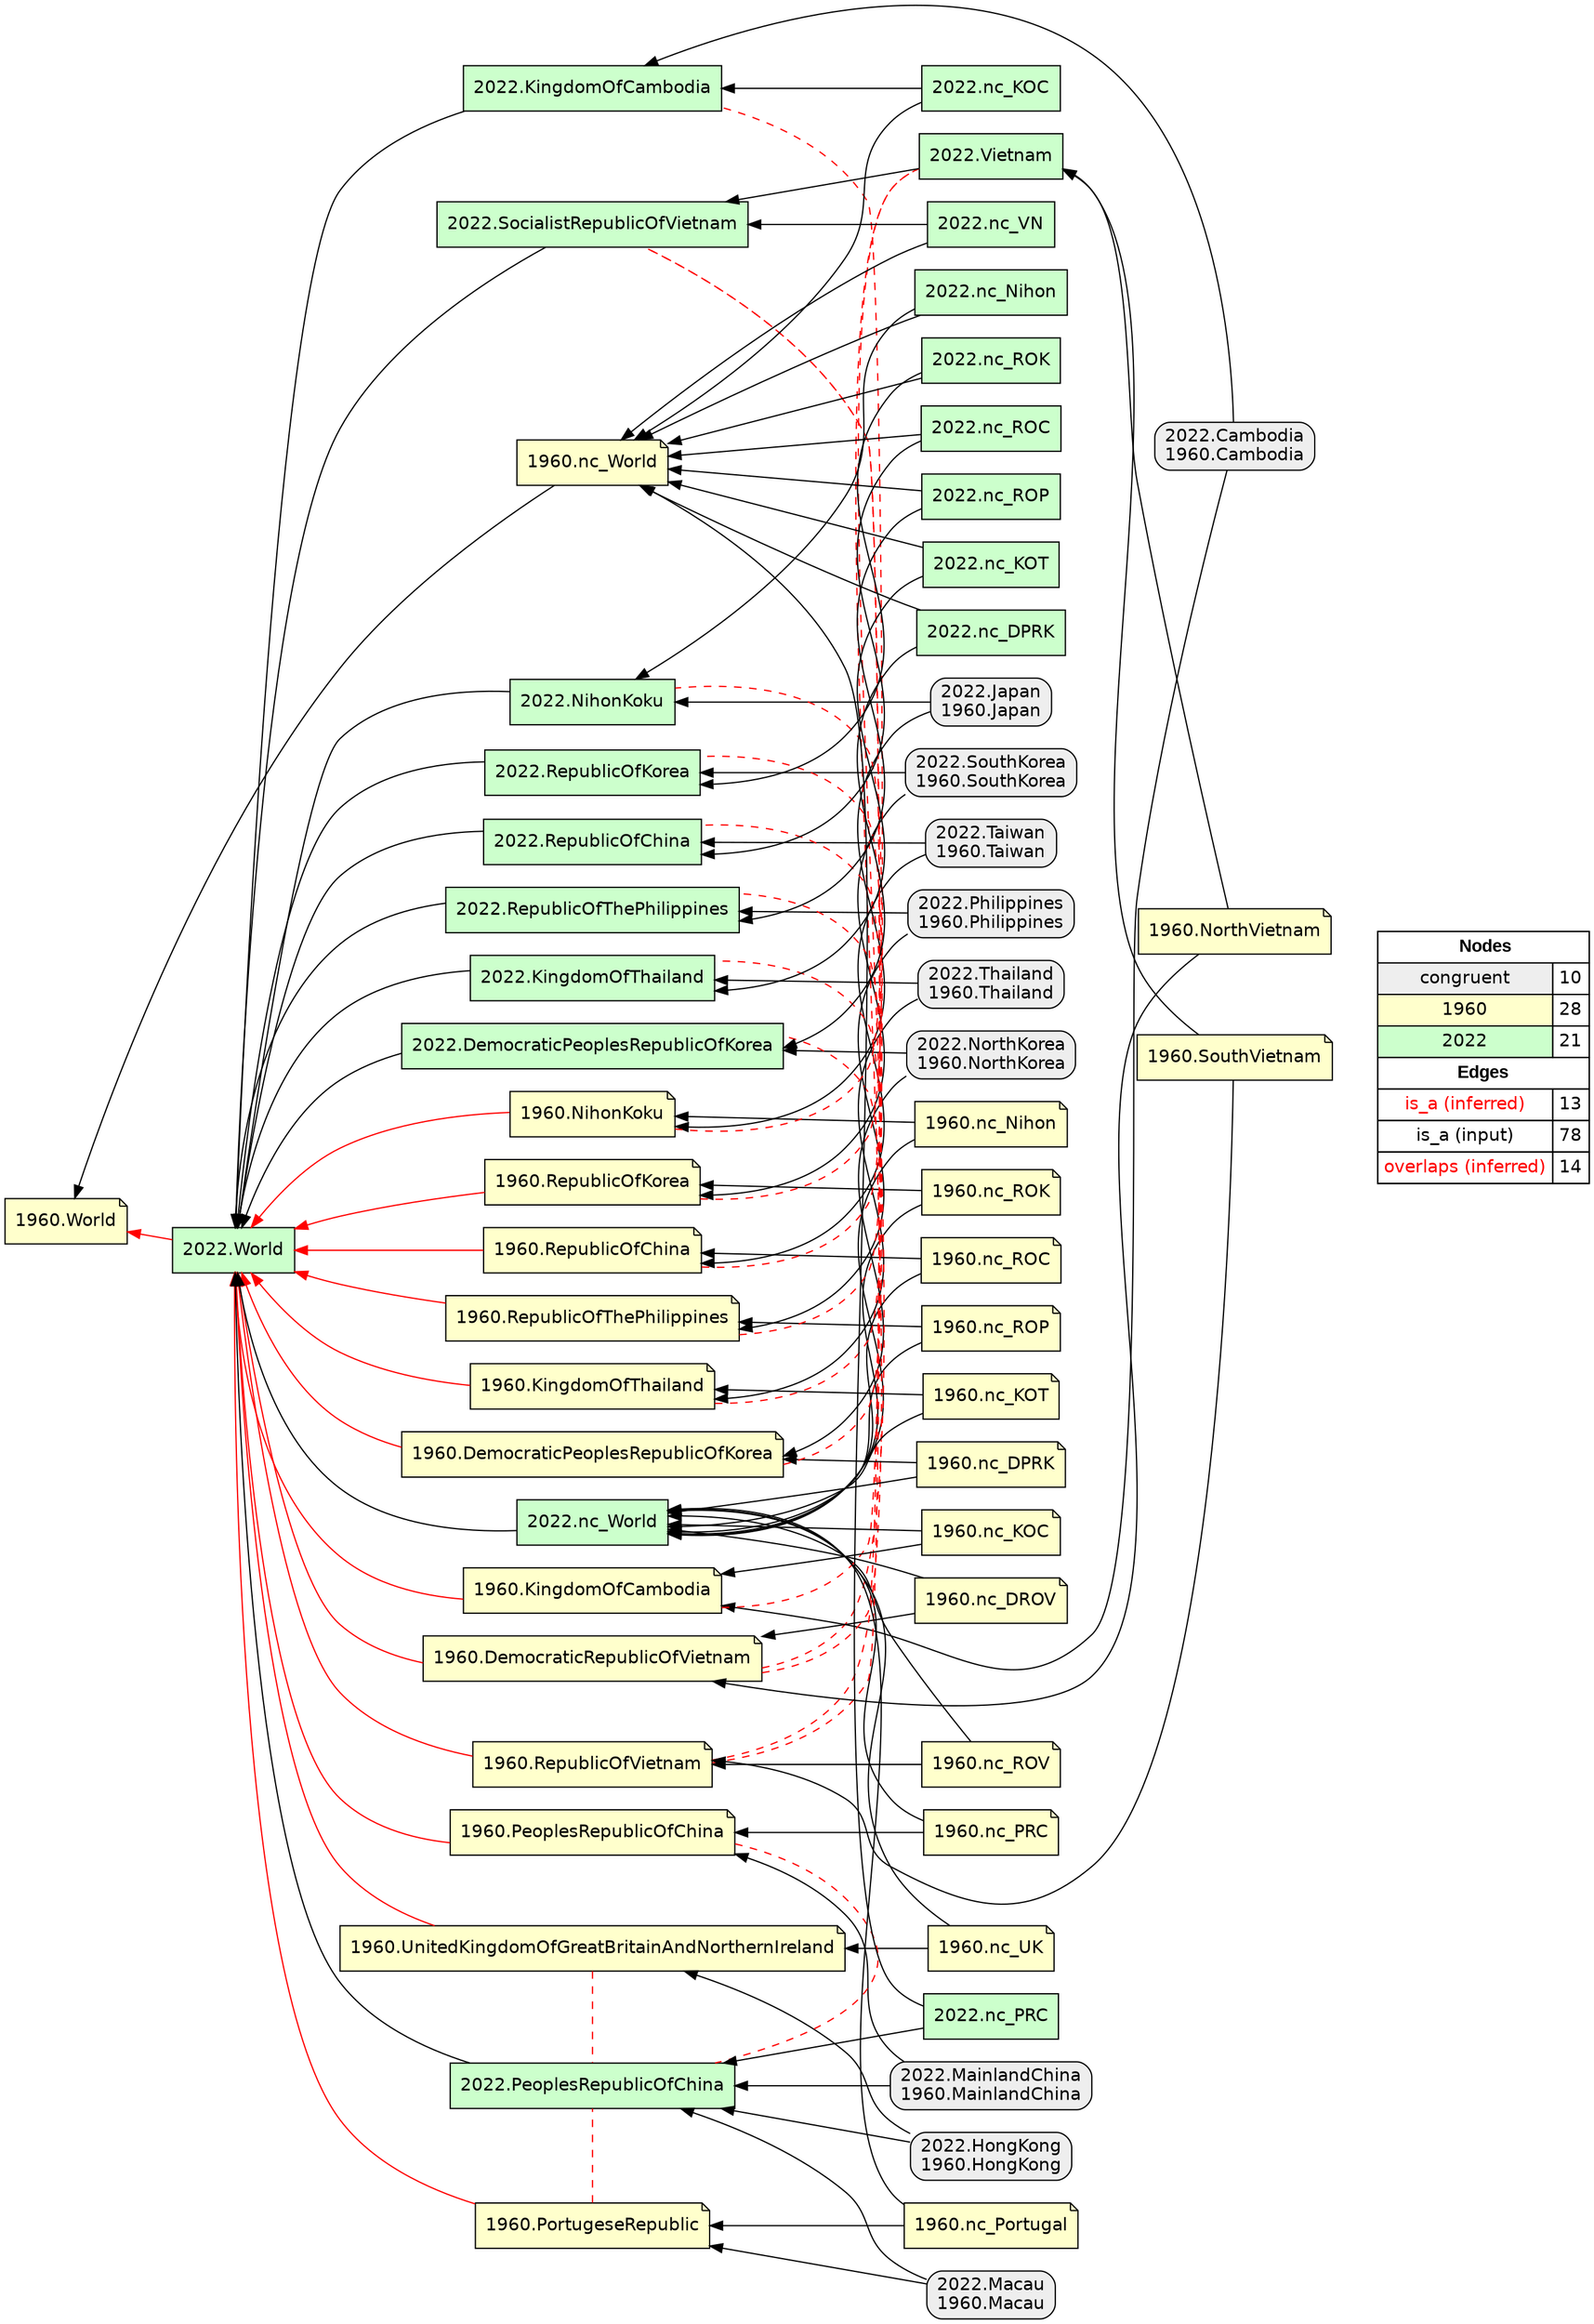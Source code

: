 digraph{
rankdir=RL
node[shape=box style="filled,rounded" fillcolor="#EEEEEE" fontname="helvetica"] 
"2022.Cambodia\n1960.Cambodia"
"2022.Japan\n1960.Japan"
"2022.HongKong\n1960.HongKong"
"2022.NorthKorea\n1960.NorthKorea"
"2022.Thailand\n1960.Thailand"
"2022.Taiwan\n1960.Taiwan"
"2022.SouthKorea\n1960.SouthKorea"
"2022.Philippines\n1960.Philippines"
"2022.Macau\n1960.Macau"
"2022.MainlandChina\n1960.MainlandChina"
node[shape=note style=filled fillcolor="#FFFFCC" fontname="helvetica"] 
"1960.nc_Nihon"
"1960.nc_ROK"
"1960.nc_ROC"
"1960.nc_ROP"
"1960.nc_ROV"
"1960.DemocraticRepublicOfVietnam"
"1960.PortugeseRepublic"
"1960.RepublicOfChina"
"1960.UnitedKingdomOfGreatBritainAndNorthernIreland"
"1960.nc_UK"
"1960.PeoplesRepublicOfChina"
"1960.KingdomOfThailand"
"1960.nc_DROV"
"1960.nc_PRC"
"1960.RepublicOfVietnam"
"1960.NihonKoku"
"1960.KingdomOfCambodia"
"1960.RepublicOfKorea"
"1960.RepublicOfThePhilippines"
"1960.nc_Portugal"
"1960.nc_World"
"1960.nc_DPRK"
"1960.DemocraticPeoplesRepublicOfKorea"
"1960.SouthVietnam"
"1960.nc_KOT"
"1960.nc_KOC"
"1960.World"
"1960.NorthVietnam"
node[shape=box style=filled fillcolor="#CCFFCC" fontname="helvetica"] 
"2022.nc_VN"
"2022.SocialistRepublicOfVietnam"
"2022.RepublicOfKorea"
"2022.DemocraticPeoplesRepublicOfKorea"
"2022.nc_World"
"2022.PeoplesRepublicOfChina"
"2022.RepublicOfChina"
"2022.RepublicOfThePhilippines"
"2022.nc_Nihon"
"2022.Vietnam"
"2022.nc_DPRK"
"2022.NihonKoku"
"2022.World"
"2022.KingdomOfThailand"
"2022.nc_PRC"
"2022.nc_ROK"
"2022.nc_KOC"
"2022.nc_ROC"
"2022.nc_KOT"
"2022.nc_ROP"
"2022.KingdomOfCambodia"
edge[arrowhead=normal style=solid color="#FF0000" constraint=true penwidth=1]
"1960.KingdomOfCambodia" -> "2022.World"
"2022.World" -> "1960.World"
"1960.UnitedKingdomOfGreatBritainAndNorthernIreland" -> "2022.World"
"1960.RepublicOfVietnam" -> "2022.World"
"1960.RepublicOfChina" -> "2022.World"
"1960.PeoplesRepublicOfChina" -> "2022.World"
"1960.RepublicOfKorea" -> "2022.World"
"1960.KingdomOfThailand" -> "2022.World"
"1960.PortugeseRepublic" -> "2022.World"
"1960.RepublicOfThePhilippines" -> "2022.World"
"1960.NihonKoku" -> "2022.World"
"1960.DemocraticPeoplesRepublicOfKorea" -> "2022.World"
"1960.DemocraticRepublicOfVietnam" -> "2022.World"
edge[arrowhead=normal style=solid color="#000000" constraint=true penwidth=1]
"2022.nc_ROC" -> "2022.RepublicOfChina"
"2022.nc_DPRK" -> "2022.DemocraticPeoplesRepublicOfKorea"
"1960.nc_Nihon" -> "2022.nc_World"
"2022.nc_VN" -> "2022.SocialistRepublicOfVietnam"
"2022.RepublicOfKorea" -> "2022.World"
"2022.nc_KOC" -> "1960.nc_World"
"1960.nc_World" -> "1960.World"
"2022.Taiwan\n1960.Taiwan" -> "2022.RepublicOfChina"
"1960.nc_Portugal" -> "2022.nc_World"
"2022.nc_ROK" -> "2022.RepublicOfKorea"
"2022.nc_KOT" -> "1960.nc_World"
"2022.Taiwan\n1960.Taiwan" -> "1960.RepublicOfChina"
"2022.nc_Nihon" -> "2022.NihonKoku"
"2022.Thailand\n1960.Thailand" -> "2022.KingdomOfThailand"
"1960.nc_UK" -> "2022.nc_World"
"2022.RepublicOfChina" -> "2022.World"
"2022.SocialistRepublicOfVietnam" -> "2022.World"
"1960.nc_ROV" -> "1960.RepublicOfVietnam"
"2022.nc_KOT" -> "2022.KingdomOfThailand"
"1960.nc_DPRK" -> "1960.DemocraticPeoplesRepublicOfKorea"
"2022.Philippines\n1960.Philippines" -> "1960.RepublicOfThePhilippines"
"1960.SouthVietnam" -> "2022.Vietnam"
"2022.KingdomOfCambodia" -> "2022.World"
"2022.nc_ROK" -> "1960.nc_World"
"1960.SouthVietnam" -> "1960.RepublicOfVietnam"
"1960.nc_ROP" -> "2022.nc_World"
"1960.nc_KOC" -> "1960.KingdomOfCambodia"
"1960.nc_UK" -> "1960.UnitedKingdomOfGreatBritainAndNorthernIreland"
"2022.MainlandChina\n1960.MainlandChina" -> "2022.PeoplesRepublicOfChina"
"1960.nc_Nihon" -> "1960.NihonKoku"
"1960.nc_ROP" -> "1960.RepublicOfThePhilippines"
"1960.nc_DROV" -> "2022.nc_World"
"1960.nc_ROK" -> "2022.nc_World"
"1960.nc_DROV" -> "1960.DemocraticRepublicOfVietnam"
"2022.nc_ROC" -> "1960.nc_World"
"1960.nc_PRC" -> "2022.nc_World"
"2022.NihonKoku" -> "2022.World"
"2022.Thailand\n1960.Thailand" -> "1960.KingdomOfThailand"
"2022.Japan\n1960.Japan" -> "1960.NihonKoku"
"1960.nc_KOC" -> "2022.nc_World"
"2022.Cambodia\n1960.Cambodia" -> "2022.KingdomOfCambodia"
"1960.nc_ROV" -> "2022.nc_World"
"2022.nc_ROP" -> "2022.RepublicOfThePhilippines"
"2022.nc_DPRK" -> "1960.nc_World"
"1960.nc_ROK" -> "1960.RepublicOfKorea"
"2022.nc_World" -> "2022.World"
"2022.nc_ROP" -> "1960.nc_World"
"1960.NorthVietnam" -> "2022.Vietnam"
"1960.nc_DPRK" -> "2022.nc_World"
"2022.Vietnam" -> "2022.SocialistRepublicOfVietnam"
"1960.nc_ROC" -> "1960.RepublicOfChina"
"2022.RepublicOfThePhilippines" -> "2022.World"
"2022.NorthKorea\n1960.NorthKorea" -> "2022.DemocraticPeoplesRepublicOfKorea"
"2022.MainlandChina\n1960.MainlandChina" -> "1960.PeoplesRepublicOfChina"
"2022.PeoplesRepublicOfChina" -> "2022.World"
"1960.NorthVietnam" -> "1960.DemocraticRepublicOfVietnam"
"1960.nc_KOT" -> "2022.nc_World"
"2022.HongKong\n1960.HongKong" -> "2022.PeoplesRepublicOfChina"
"1960.nc_KOT" -> "1960.KingdomOfThailand"
"2022.nc_PRC" -> "1960.nc_World"
"2022.Cambodia\n1960.Cambodia" -> "1960.KingdomOfCambodia"
"2022.SouthKorea\n1960.SouthKorea" -> "1960.RepublicOfKorea"
"2022.Philippines\n1960.Philippines" -> "2022.RepublicOfThePhilippines"
"2022.Macau\n1960.Macau" -> "1960.PortugeseRepublic"
"2022.DemocraticPeoplesRepublicOfKorea" -> "2022.World"
"1960.nc_Portugal" -> "1960.PortugeseRepublic"
"1960.nc_ROC" -> "2022.nc_World"
"2022.nc_VN" -> "1960.nc_World"
"1960.nc_PRC" -> "1960.PeoplesRepublicOfChina"
"2022.HongKong\n1960.HongKong" -> "1960.UnitedKingdomOfGreatBritainAndNorthernIreland"
"2022.nc_Nihon" -> "1960.nc_World"
"2022.SouthKorea\n1960.SouthKorea" -> "2022.RepublicOfKorea"
"2022.nc_KOC" -> "2022.KingdomOfCambodia"
"2022.NorthKorea\n1960.NorthKorea" -> "1960.DemocraticPeoplesRepublicOfKorea"
"2022.Japan\n1960.Japan" -> "2022.NihonKoku"
"2022.Macau\n1960.Macau" -> "2022.PeoplesRepublicOfChina"
"2022.KingdomOfThailand" -> "2022.World"
"2022.nc_PRC" -> "2022.PeoplesRepublicOfChina"
edge[arrowhead=normal style=dotted color="#000000" constraint=true penwidth=1]
edge[arrowhead=none style=dashed color="#FF0000" constraint=false penwidth=1]
"1960.PeoplesRepublicOfChina" -> "2022.PeoplesRepublicOfChina"
"1960.PortugeseRepublic" -> "2022.PeoplesRepublicOfChina"
"1960.UnitedKingdomOfGreatBritainAndNorthernIreland" -> "2022.PeoplesRepublicOfChina"
"1960.RepublicOfVietnam" -> "2022.SocialistRepublicOfVietnam"
"1960.KingdomOfThailand" -> "2022.KingdomOfThailand"
"1960.KingdomOfCambodia" -> "2022.KingdomOfCambodia"
"1960.DemocraticRepublicOfVietnam" -> "2022.SocialistRepublicOfVietnam"
"1960.RepublicOfKorea" -> "2022.RepublicOfKorea"
"1960.RepublicOfChina" -> "2022.RepublicOfChina"
"1960.DemocraticRepublicOfVietnam" -> "2022.Vietnam"
"1960.NihonKoku" -> "2022.NihonKoku"
"1960.RepublicOfThePhilippines" -> "2022.RepublicOfThePhilippines"
"1960.RepublicOfVietnam" -> "2022.Vietnam"
"1960.DemocraticPeoplesRepublicOfKorea" -> "2022.DemocraticPeoplesRepublicOfKorea"
node[shape=box] 
{rank=source Legend [fillcolor= white margin=0 label=< 
 <TABLE BORDER="0" CELLBORDER="1" CELLSPACING="0" CELLPADDING="4"> 
<TR> <TD COLSPAN="2"><font face="Arial Black"> Nodes</font></TD> </TR> 
<TR> 
 <TD bgcolor="#EEEEEE" fontname="helvetica">congruent</TD> 
 <TD>10</TD> 
 </TR> 
<TR> 
 <TD bgcolor="#FFFFCC" fontname="helvetica">1960</TD> 
 <TD>28</TD> 
 </TR> 
<TR> 
 <TD bgcolor="#CCFFCC" fontname="helvetica">2022</TD> 
 <TD>21</TD> 
 </TR> 
<TR> <TD COLSPAN="2"><font face = "Arial Black"> Edges </font></TD> </TR> 
<TR> 
 <TD><font color ="#FF0000">is_a (inferred)</font></TD><TD>13</TD>
</TR>
<TR> 
 <TD><font color ="#000000">is_a (input)</font></TD><TD>78</TD>
</TR>
<TR> 
 <TD><font color ="#FF0000">overlaps (inferred)</font></TD><TD>14</TD>
</TR>
</TABLE> 
 >] } 
}